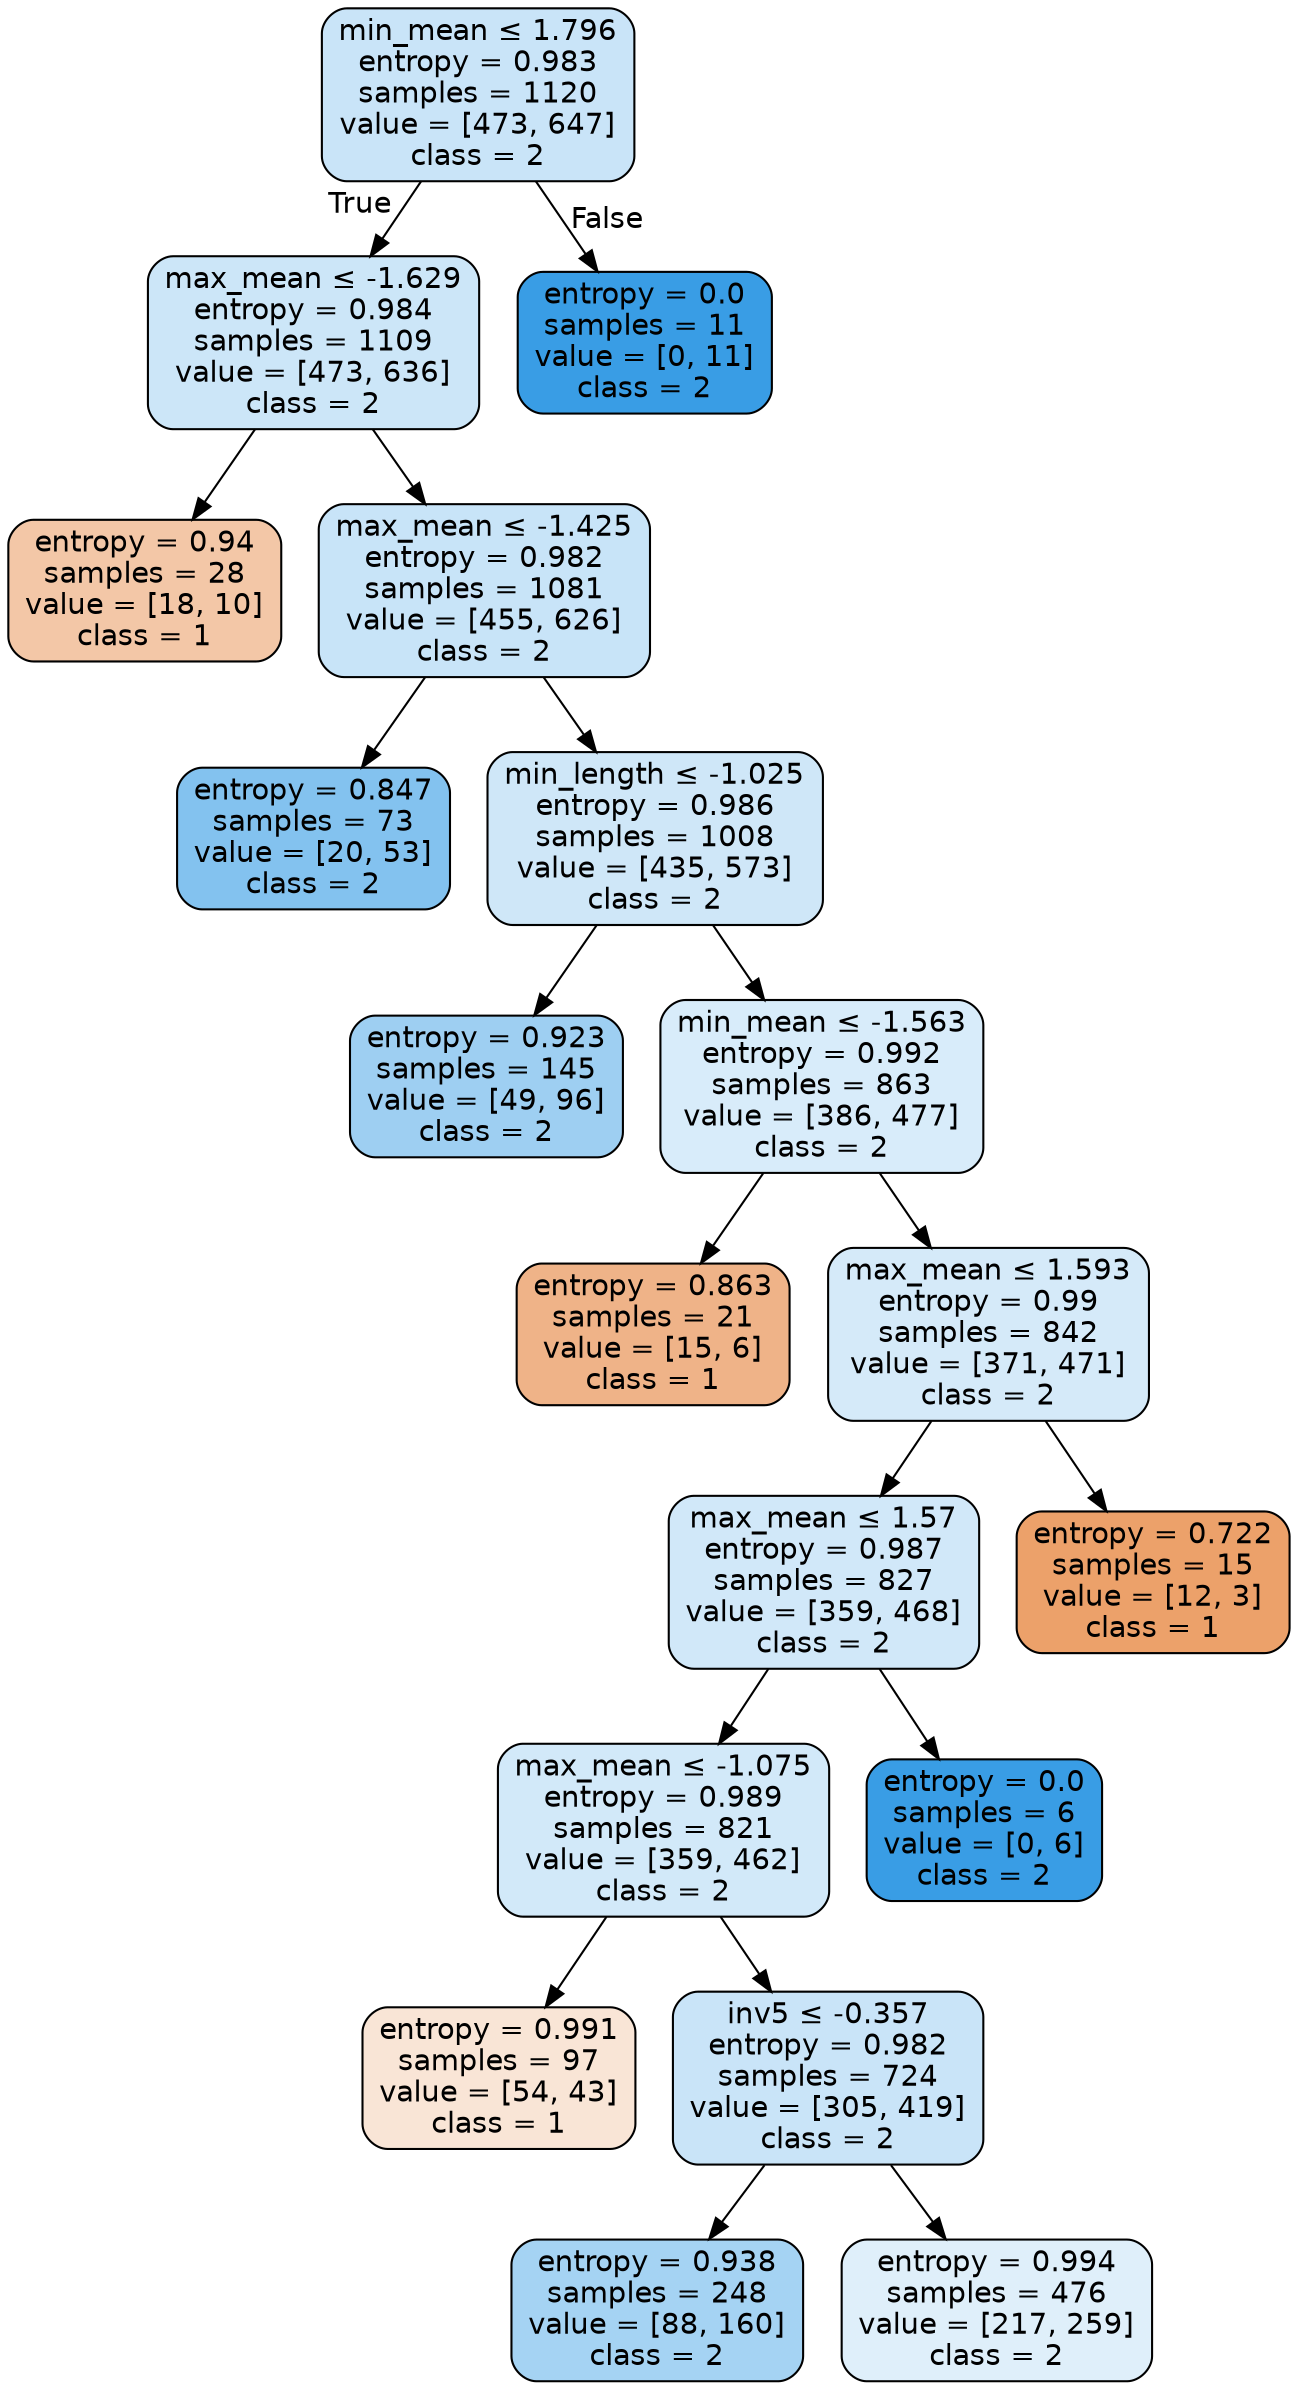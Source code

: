 digraph Tree {
node [shape=box, style="filled, rounded", color="black", fontname=helvetica] ;
edge [fontname=helvetica] ;
0 [label=<min_mean &le; 1.796<br/>entropy = 0.983<br/>samples = 1120<br/>value = [473, 647]<br/>class = 2>, fillcolor="#399de545"] ;
1 [label=<max_mean &le; -1.629<br/>entropy = 0.984<br/>samples = 1109<br/>value = [473, 636]<br/>class = 2>, fillcolor="#399de541"] ;
0 -> 1 [labeldistance=2.5, labelangle=45, headlabel="True"] ;
2 [label=<entropy = 0.94<br/>samples = 28<br/>value = [18, 10]<br/>class = 1>, fillcolor="#e5813971"] ;
1 -> 2 ;
3 [label=<max_mean &le; -1.425<br/>entropy = 0.982<br/>samples = 1081<br/>value = [455, 626]<br/>class = 2>, fillcolor="#399de546"] ;
1 -> 3 ;
4 [label=<entropy = 0.847<br/>samples = 73<br/>value = [20, 53]<br/>class = 2>, fillcolor="#399de59f"] ;
3 -> 4 ;
5 [label=<min_length &le; -1.025<br/>entropy = 0.986<br/>samples = 1008<br/>value = [435, 573]<br/>class = 2>, fillcolor="#399de53d"] ;
3 -> 5 ;
6 [label=<entropy = 0.923<br/>samples = 145<br/>value = [49, 96]<br/>class = 2>, fillcolor="#399de57d"] ;
5 -> 6 ;
7 [label=<min_mean &le; -1.563<br/>entropy = 0.992<br/>samples = 863<br/>value = [386, 477]<br/>class = 2>, fillcolor="#399de531"] ;
5 -> 7 ;
8 [label=<entropy = 0.863<br/>samples = 21<br/>value = [15, 6]<br/>class = 1>, fillcolor="#e5813999"] ;
7 -> 8 ;
9 [label=<max_mean &le; 1.593<br/>entropy = 0.99<br/>samples = 842<br/>value = [371, 471]<br/>class = 2>, fillcolor="#399de536"] ;
7 -> 9 ;
10 [label=<max_mean &le; 1.57<br/>entropy = 0.987<br/>samples = 827<br/>value = [359, 468]<br/>class = 2>, fillcolor="#399de53b"] ;
9 -> 10 ;
11 [label=<max_mean &le; -1.075<br/>entropy = 0.989<br/>samples = 821<br/>value = [359, 462]<br/>class = 2>, fillcolor="#399de539"] ;
10 -> 11 ;
12 [label=<entropy = 0.991<br/>samples = 97<br/>value = [54, 43]<br/>class = 1>, fillcolor="#e5813934"] ;
11 -> 12 ;
13 [label=<inv5 &le; -0.357<br/>entropy = 0.982<br/>samples = 724<br/>value = [305, 419]<br/>class = 2>, fillcolor="#399de545"] ;
11 -> 13 ;
14 [label=<entropy = 0.938<br/>samples = 248<br/>value = [88, 160]<br/>class = 2>, fillcolor="#399de573"] ;
13 -> 14 ;
15 [label=<entropy = 0.994<br/>samples = 476<br/>value = [217, 259]<br/>class = 2>, fillcolor="#399de529"] ;
13 -> 15 ;
16 [label=<entropy = 0.0<br/>samples = 6<br/>value = [0, 6]<br/>class = 2>, fillcolor="#399de5ff"] ;
10 -> 16 ;
17 [label=<entropy = 0.722<br/>samples = 15<br/>value = [12, 3]<br/>class = 1>, fillcolor="#e58139bf"] ;
9 -> 17 ;
18 [label=<entropy = 0.0<br/>samples = 11<br/>value = [0, 11]<br/>class = 2>, fillcolor="#399de5ff"] ;
0 -> 18 [labeldistance=2.5, labelangle=-45, headlabel="False"] ;
}